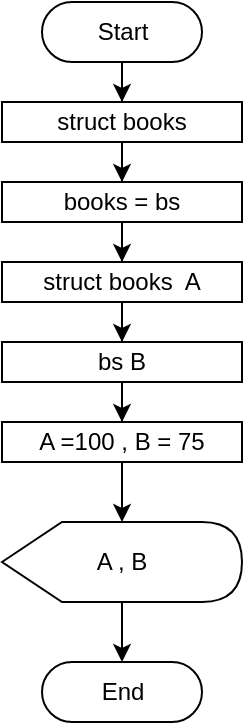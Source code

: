 <mxfile version="20.6.2" type="device" pages="5"><diagram id="WBt2cBZp-UyxefC1kmJ4" name="1"><mxGraphModel dx="1038" dy="579" grid="1" gridSize="10" guides="1" tooltips="1" connect="1" arrows="1" fold="1" page="1" pageScale="1" pageWidth="827" pageHeight="1169" math="0" shadow="0"><root><mxCell id="0"/><mxCell id="1" parent="0"/><mxCell id="XUrI25JuiifUKgTMVYti-3" value="" style="edgeStyle=orthogonalEdgeStyle;rounded=0;orthogonalLoop=1;jettySize=auto;html=1;" edge="1" parent="1" source="XUrI25JuiifUKgTMVYti-1" target="XUrI25JuiifUKgTMVYti-2"><mxGeometry relative="1" as="geometry"/></mxCell><mxCell id="XUrI25JuiifUKgTMVYti-1" value="Start" style="html=1;dashed=0;whitespace=wrap;shape=mxgraph.dfd.start" vertex="1" parent="1"><mxGeometry x="150" y="60" width="80" height="30" as="geometry"/></mxCell><mxCell id="XUrI25JuiifUKgTMVYti-5" value="" style="edgeStyle=orthogonalEdgeStyle;rounded=0;orthogonalLoop=1;jettySize=auto;html=1;" edge="1" parent="1" source="XUrI25JuiifUKgTMVYti-2" target="XUrI25JuiifUKgTMVYti-4"><mxGeometry relative="1" as="geometry"/></mxCell><mxCell id="XUrI25JuiifUKgTMVYti-2" value="struct books" style="rounded=0;whiteSpace=wrap;html=1;" vertex="1" parent="1"><mxGeometry x="130" y="110" width="120" height="20" as="geometry"/></mxCell><mxCell id="XUrI25JuiifUKgTMVYti-7" value="" style="edgeStyle=orthogonalEdgeStyle;rounded=0;orthogonalLoop=1;jettySize=auto;html=1;" edge="1" parent="1" source="XUrI25JuiifUKgTMVYti-4" target="XUrI25JuiifUKgTMVYti-6"><mxGeometry relative="1" as="geometry"/></mxCell><mxCell id="XUrI25JuiifUKgTMVYti-4" value="books = bs" style="rounded=0;whiteSpace=wrap;html=1;" vertex="1" parent="1"><mxGeometry x="130" y="150" width="120" height="20" as="geometry"/></mxCell><mxCell id="XUrI25JuiifUKgTMVYti-9" value="" style="edgeStyle=orthogonalEdgeStyle;rounded=0;orthogonalLoop=1;jettySize=auto;html=1;" edge="1" parent="1" source="XUrI25JuiifUKgTMVYti-6" target="XUrI25JuiifUKgTMVYti-8"><mxGeometry relative="1" as="geometry"/></mxCell><mxCell id="XUrI25JuiifUKgTMVYti-6" value="struct books&amp;nbsp; A" style="rounded=0;whiteSpace=wrap;html=1;" vertex="1" parent="1"><mxGeometry x="130" y="190" width="120" height="20" as="geometry"/></mxCell><mxCell id="XUrI25JuiifUKgTMVYti-11" value="" style="edgeStyle=orthogonalEdgeStyle;rounded=0;orthogonalLoop=1;jettySize=auto;html=1;" edge="1" parent="1" source="XUrI25JuiifUKgTMVYti-8" target="XUrI25JuiifUKgTMVYti-10"><mxGeometry relative="1" as="geometry"/></mxCell><mxCell id="XUrI25JuiifUKgTMVYti-8" value="bs B" style="rounded=0;whiteSpace=wrap;html=1;" vertex="1" parent="1"><mxGeometry x="130" y="230" width="120" height="20" as="geometry"/></mxCell><mxCell id="XUrI25JuiifUKgTMVYti-13" value="" style="edgeStyle=orthogonalEdgeStyle;rounded=0;orthogonalLoop=1;jettySize=auto;html=1;" edge="1" parent="1" source="XUrI25JuiifUKgTMVYti-10" target="XUrI25JuiifUKgTMVYti-12"><mxGeometry relative="1" as="geometry"/></mxCell><mxCell id="XUrI25JuiifUKgTMVYti-10" value="A =100 , B = 75" style="rounded=0;whiteSpace=wrap;html=1;" vertex="1" parent="1"><mxGeometry x="130" y="270" width="120" height="20" as="geometry"/></mxCell><mxCell id="XUrI25JuiifUKgTMVYti-15" value="" style="edgeStyle=orthogonalEdgeStyle;rounded=0;orthogonalLoop=1;jettySize=auto;html=1;" edge="1" parent="1" source="XUrI25JuiifUKgTMVYti-12" target="XUrI25JuiifUKgTMVYti-14"><mxGeometry relative="1" as="geometry"/></mxCell><mxCell id="XUrI25JuiifUKgTMVYti-12" value="A , B" style="shape=display;whiteSpace=wrap;html=1;" vertex="1" parent="1"><mxGeometry x="130" y="320" width="120" height="40" as="geometry"/></mxCell><mxCell id="XUrI25JuiifUKgTMVYti-14" value="End" style="html=1;dashed=0;whitespace=wrap;shape=mxgraph.dfd.start" vertex="1" parent="1"><mxGeometry x="150" y="390" width="80" height="30" as="geometry"/></mxCell></root></mxGraphModel></diagram><diagram id="CCjrb3TTczNUplhbNu5K" name="2"><mxGraphModel dx="865" dy="483" grid="1" gridSize="10" guides="1" tooltips="1" connect="1" arrows="1" fold="1" page="1" pageScale="1" pageWidth="827" pageHeight="1169" math="0" shadow="0"><root><mxCell id="0"/><mxCell id="1" parent="0"/><mxCell id="oQQ0jHlYkMn-v0Fr5uEV-3" value="" style="edgeStyle=orthogonalEdgeStyle;rounded=0;orthogonalLoop=1;jettySize=auto;html=1;" edge="1" parent="1" source="oQQ0jHlYkMn-v0Fr5uEV-1" target="oQQ0jHlYkMn-v0Fr5uEV-2"><mxGeometry relative="1" as="geometry"/></mxCell><mxCell id="oQQ0jHlYkMn-v0Fr5uEV-1" value="t_number" style="html=1;dashed=0;whitespace=wrap;shape=mxgraph.dfd.start" vertex="1" parent="1"><mxGeometry x="75" y="30" width="80" height="30" as="geometry"/></mxCell><mxCell id="oQQ0jHlYkMn-v0Fr5uEV-5" value="" style="edgeStyle=orthogonalEdgeStyle;rounded=0;orthogonalLoop=1;jettySize=auto;html=1;" edge="1" parent="1" source="oQQ0jHlYkMn-v0Fr5uEV-2" target="oQQ0jHlYkMn-v0Fr5uEV-4"><mxGeometry relative="1" as="geometry"/></mxCell><mxCell id="oQQ0jHlYkMn-v0Fr5uEV-2" value="struct totalNumber totalnum" style="rounded=0;whiteSpace=wrap;html=1;" vertex="1" parent="1"><mxGeometry x="30" y="90" width="170" height="30" as="geometry"/></mxCell><mxCell id="oQQ0jHlYkMn-v0Fr5uEV-7" value="" style="edgeStyle=orthogonalEdgeStyle;rounded=0;orthogonalLoop=1;jettySize=auto;html=1;" edge="1" parent="1" source="oQQ0jHlYkMn-v0Fr5uEV-4" target="oQQ0jHlYkMn-v0Fr5uEV-6"><mxGeometry relative="1" as="geometry"/></mxCell><mxCell id="oQQ0jHlYkMn-v0Fr5uEV-4" value="totalnum = *total" style="rounded=0;whiteSpace=wrap;html=1;" vertex="1" parent="1"><mxGeometry x="55" y="140" width="120" height="30" as="geometry"/></mxCell><mxCell id="oQQ0jHlYkMn-v0Fr5uEV-9" value="" style="edgeStyle=orthogonalEdgeStyle;rounded=0;orthogonalLoop=1;jettySize=auto;html=1;" edge="1" parent="1" source="oQQ0jHlYkMn-v0Fr5uEV-6" target="oQQ0jHlYkMn-v0Fr5uEV-8"><mxGeometry relative="1" as="geometry"/></mxCell><mxCell id="oQQ0jHlYkMn-v0Fr5uEV-6" value="totalnum = 100" style="rounded=0;whiteSpace=wrap;html=1;" vertex="1" parent="1"><mxGeometry x="55" y="190" width="120" height="30" as="geometry"/></mxCell><mxCell id="oQQ0jHlYkMn-v0Fr5uEV-12" style="edgeStyle=orthogonalEdgeStyle;rounded=0;orthogonalLoop=1;jettySize=auto;html=1;entryX=0.5;entryY=0.5;entryDx=0;entryDy=-15;entryPerimeter=0;" edge="1" parent="1" source="oQQ0jHlYkMn-v0Fr5uEV-8" target="oQQ0jHlYkMn-v0Fr5uEV-10"><mxGeometry relative="1" as="geometry"/></mxCell><mxCell id="oQQ0jHlYkMn-v0Fr5uEV-8" value="*total = totalnum" style="rounded=0;whiteSpace=wrap;html=1;" vertex="1" parent="1"><mxGeometry x="55" y="240" width="120" height="30" as="geometry"/></mxCell><mxCell id="oQQ0jHlYkMn-v0Fr5uEV-10" value="End Func." style="html=1;dashed=0;whitespace=wrap;shape=mxgraph.dfd.start" vertex="1" parent="1"><mxGeometry x="75" y="290" width="80" height="30" as="geometry"/></mxCell><mxCell id="oQQ0jHlYkMn-v0Fr5uEV-15" value="" style="edgeStyle=orthogonalEdgeStyle;rounded=0;orthogonalLoop=1;jettySize=auto;html=1;" edge="1" parent="1" source="oQQ0jHlYkMn-v0Fr5uEV-13" target="oQQ0jHlYkMn-v0Fr5uEV-14"><mxGeometry relative="1" as="geometry"/></mxCell><mxCell id="oQQ0jHlYkMn-v0Fr5uEV-13" value="Start" style="html=1;dashed=0;whitespace=wrap;shape=mxgraph.dfd.start" vertex="1" parent="1"><mxGeometry x="285" y="30" width="80" height="30" as="geometry"/></mxCell><mxCell id="oQQ0jHlYkMn-v0Fr5uEV-17" value="" style="edgeStyle=orthogonalEdgeStyle;rounded=0;orthogonalLoop=1;jettySize=auto;html=1;" edge="1" parent="1" source="oQQ0jHlYkMn-v0Fr5uEV-14" target="oQQ0jHlYkMn-v0Fr5uEV-16"><mxGeometry relative="1" as="geometry"/></mxCell><mxCell id="oQQ0jHlYkMn-v0Fr5uEV-14" value="struct totalNumber" style="rounded=0;whiteSpace=wrap;html=1;" vertex="1" parent="1"><mxGeometry x="265" y="80" width="120" height="30" as="geometry"/></mxCell><mxCell id="oQQ0jHlYkMn-v0Fr5uEV-19" value="" style="edgeStyle=orthogonalEdgeStyle;rounded=0;orthogonalLoop=1;jettySize=auto;html=1;" edge="1" parent="1" source="oQQ0jHlYkMn-v0Fr5uEV-16" target="oQQ0jHlYkMn-v0Fr5uEV-18"><mxGeometry relative="1" as="geometry"/></mxCell><mxCell id="oQQ0jHlYkMn-v0Fr5uEV-16" value="struct totalNumber t" style="rounded=0;whiteSpace=wrap;html=1;" vertex="1" parent="1"><mxGeometry x="255" y="130" width="140" height="30" as="geometry"/></mxCell><mxCell id="QlP8G1Njci3eXr5nNkVS-2" value="" style="edgeStyle=orthogonalEdgeStyle;rounded=0;orthogonalLoop=1;jettySize=auto;html=1;" edge="1" parent="1" source="oQQ0jHlYkMn-v0Fr5uEV-18" target="QlP8G1Njci3eXr5nNkVS-1"><mxGeometry relative="1" as="geometry"/></mxCell><mxCell id="oQQ0jHlYkMn-v0Fr5uEV-18" value="t_number" style="shape=process;whiteSpace=wrap;html=1;backgroundOutline=1;" vertex="1" parent="1"><mxGeometry x="255" y="185" width="140" height="35" as="geometry"/></mxCell><mxCell id="QlP8G1Njci3eXr5nNkVS-4" value="" style="edgeStyle=orthogonalEdgeStyle;rounded=0;orthogonalLoop=1;jettySize=auto;html=1;" edge="1" parent="1" source="QlP8G1Njci3eXr5nNkVS-1" target="QlP8G1Njci3eXr5nNkVS-3"><mxGeometry relative="1" as="geometry"/></mxCell><mxCell id="QlP8G1Njci3eXr5nNkVS-1" value="t" style="shape=display;whiteSpace=wrap;html=1;" vertex="1" parent="1"><mxGeometry x="265" y="240" width="120" height="30" as="geometry"/></mxCell><mxCell id="QlP8G1Njci3eXr5nNkVS-3" value="End" style="html=1;dashed=0;whitespace=wrap;shape=mxgraph.dfd.start" vertex="1" parent="1"><mxGeometry x="285" y="290" width="80" height="30" as="geometry"/></mxCell><mxCell id="ZtDYn0J0kJgSIHkpBu4A-1" value="&lt;b&gt;Main&lt;/b&gt;" style="text;html=1;align=center;verticalAlign=middle;resizable=0;points=[];autosize=1;strokeColor=none;fillColor=none;" vertex="1" parent="1"><mxGeometry x="300" width="50" height="30" as="geometry"/></mxCell></root></mxGraphModel></diagram><diagram id="DgIsb236jC_fREFW_HFr" name="3"><mxGraphModel dx="716" dy="399" grid="1" gridSize="10" guides="1" tooltips="1" connect="1" arrows="1" fold="1" page="1" pageScale="1" pageWidth="827" pageHeight="1169" math="0" shadow="0"><root><mxCell id="0"/><mxCell id="1" parent="0"/><mxCell id="2wircBXIsso_b6iT395k-3" value="" style="edgeStyle=orthogonalEdgeStyle;rounded=0;orthogonalLoop=1;jettySize=auto;html=1;" edge="1" parent="1" source="2wircBXIsso_b6iT395k-1" target="2wircBXIsso_b6iT395k-2"><mxGeometry relative="1" as="geometry"/></mxCell><mxCell id="2wircBXIsso_b6iT395k-1" value="wallet" style="html=1;dashed=0;whitespace=wrap;shape=mxgraph.dfd.start" vertex="1" parent="1"><mxGeometry x="50" y="30" width="80" height="30" as="geometry"/></mxCell><mxCell id="2wircBXIsso_b6iT395k-5" value="" style="edgeStyle=orthogonalEdgeStyle;rounded=0;orthogonalLoop=1;jettySize=auto;html=1;" edge="1" parent="1" source="2wircBXIsso_b6iT395k-2" target="2wircBXIsso_b6iT395k-4"><mxGeometry relative="1" as="geometry"/></mxCell><mxCell id="2wircBXIsso_b6iT395k-2" value="a = 20" style="rounded=0;whiteSpace=wrap;html=1;" vertex="1" parent="1"><mxGeometry x="30" y="80" width="120" height="30" as="geometry"/></mxCell><mxCell id="2wircBXIsso_b6iT395k-7" value="" style="edgeStyle=orthogonalEdgeStyle;rounded=0;orthogonalLoop=1;jettySize=auto;html=1;" edge="1" parent="1" source="2wircBXIsso_b6iT395k-4" target="2wircBXIsso_b6iT395k-6"><mxGeometry relative="1" as="geometry"/></mxCell><mxCell id="2wircBXIsso_b6iT395k-4" value="a + 30" style="rounded=0;whiteSpace=wrap;html=1;" vertex="1" parent="1"><mxGeometry x="30" y="130" width="120" height="30" as="geometry"/></mxCell><mxCell id="2wircBXIsso_b6iT395k-6" value="return a" style="html=1;dashed=0;whitespace=wrap;shape=mxgraph.dfd.start" vertex="1" parent="1"><mxGeometry x="50" y="180" width="80" height="30" as="geometry"/></mxCell><mxCell id="2wircBXIsso_b6iT395k-10" value="" style="edgeStyle=orthogonalEdgeStyle;rounded=0;orthogonalLoop=1;jettySize=auto;html=1;" edge="1" parent="1" source="2wircBXIsso_b6iT395k-8" target="2wircBXIsso_b6iT395k-9"><mxGeometry relative="1" as="geometry"/></mxCell><mxCell id="2wircBXIsso_b6iT395k-8" value="Start" style="html=1;dashed=0;whitespace=wrap;shape=mxgraph.dfd.start" vertex="1" parent="1"><mxGeometry x="200" y="30" width="80" height="30" as="geometry"/></mxCell><mxCell id="2wircBXIsso_b6iT395k-12" value="" style="edgeStyle=orthogonalEdgeStyle;rounded=0;orthogonalLoop=1;jettySize=auto;html=1;" edge="1" parent="1" source="2wircBXIsso_b6iT395k-9" target="2wircBXIsso_b6iT395k-11"><mxGeometry relative="1" as="geometry"/></mxCell><mxCell id="2wircBXIsso_b6iT395k-9" value="struct Money" style="rounded=0;whiteSpace=wrap;html=1;" vertex="1" parent="1"><mxGeometry x="180" y="80" width="120" height="30" as="geometry"/></mxCell><mxCell id="2wircBXIsso_b6iT395k-14" value="" style="edgeStyle=orthogonalEdgeStyle;rounded=0;orthogonalLoop=1;jettySize=auto;html=1;" edge="1" parent="1" source="2wircBXIsso_b6iT395k-11" target="2wircBXIsso_b6iT395k-13"><mxGeometry relative="1" as="geometry"/></mxCell><mxCell id="2wircBXIsso_b6iT395k-11" value="struct Money p" style="rounded=0;whiteSpace=wrap;html=1;" vertex="1" parent="1"><mxGeometry x="180" y="130" width="120" height="30" as="geometry"/></mxCell><mxCell id="FWIDsJnvZJbreQ0ktKFC-2" value="" style="edgeStyle=orthogonalEdgeStyle;rounded=0;orthogonalLoop=1;jettySize=auto;html=1;" edge="1" parent="1" source="2wircBXIsso_b6iT395k-13" target="FWIDsJnvZJbreQ0ktKFC-1"><mxGeometry relative="1" as="geometry"/></mxCell><mxCell id="2wircBXIsso_b6iT395k-13" value="wallet" style="shape=process;whiteSpace=wrap;html=1;backgroundOutline=1;" vertex="1" parent="1"><mxGeometry x="180" y="180" width="120" height="30" as="geometry"/></mxCell><mxCell id="FWIDsJnvZJbreQ0ktKFC-4" value="" style="edgeStyle=orthogonalEdgeStyle;rounded=0;orthogonalLoop=1;jettySize=auto;html=1;" edge="1" parent="1" source="FWIDsJnvZJbreQ0ktKFC-1" target="FWIDsJnvZJbreQ0ktKFC-3"><mxGeometry relative="1" as="geometry"/></mxCell><mxCell id="FWIDsJnvZJbreQ0ktKFC-1" value="p" style="shape=display;whiteSpace=wrap;html=1;" vertex="1" parent="1"><mxGeometry x="180" y="230" width="120" height="30" as="geometry"/></mxCell><mxCell id="FWIDsJnvZJbreQ0ktKFC-3" value="End" style="html=1;dashed=0;whitespace=wrap;shape=mxgraph.dfd.start" vertex="1" parent="1"><mxGeometry x="200" y="280" width="80" height="30" as="geometry"/></mxCell><mxCell id="FWIDsJnvZJbreQ0ktKFC-5" value="&lt;b&gt;Main&lt;/b&gt;" style="text;html=1;align=center;verticalAlign=middle;resizable=0;points=[];autosize=1;strokeColor=none;fillColor=none;" vertex="1" parent="1"><mxGeometry x="215" width="50" height="30" as="geometry"/></mxCell></root></mxGraphModel></diagram><diagram id="-oB2k5LvDmu-tAPBfSAu" name="4"><mxGraphModel dx="593" dy="331" grid="1" gridSize="10" guides="1" tooltips="1" connect="1" arrows="1" fold="1" page="1" pageScale="1" pageWidth="827" pageHeight="1169" math="0" shadow="0"><root><mxCell id="0"/><mxCell id="1" parent="0"/><mxCell id="BXvaytxuCFscTUusAImO-3" value="" style="edgeStyle=orthogonalEdgeStyle;rounded=0;orthogonalLoop=1;jettySize=auto;html=1;" edge="1" parent="1" source="BXvaytxuCFscTUusAImO-1" target="BXvaytxuCFscTUusAImO-2"><mxGeometry relative="1" as="geometry"/></mxCell><mxCell id="BXvaytxuCFscTUusAImO-1" value="Start" style="html=1;dashed=0;whitespace=wrap;shape=mxgraph.dfd.start" vertex="1" parent="1"><mxGeometry x="170" y="40" width="80" height="30" as="geometry"/></mxCell><mxCell id="BXvaytxuCFscTUusAImO-5" value="" style="edgeStyle=orthogonalEdgeStyle;rounded=0;orthogonalLoop=1;jettySize=auto;html=1;" edge="1" parent="1" source="BXvaytxuCFscTUusAImO-2" target="BXvaytxuCFscTUusAImO-4"><mxGeometry relative="1" as="geometry"/></mxCell><mxCell id="BXvaytxuCFscTUusAImO-2" value="struct Distance" style="rounded=0;whiteSpace=wrap;html=1;" vertex="1" parent="1"><mxGeometry x="150" y="90" width="120" height="30" as="geometry"/></mxCell><mxCell id="BXvaytxuCFscTUusAImO-7" value="" style="edgeStyle=orthogonalEdgeStyle;rounded=0;orthogonalLoop=1;jettySize=auto;html=1;" edge="1" parent="1" source="BXvaytxuCFscTUusAImO-4" target="BXvaytxuCFscTUusAImO-6"><mxGeometry relative="1" as="geometry"/></mxCell><mxCell id="BXvaytxuCFscTUusAImO-4" value="Distance *a , d" style="rounded=0;whiteSpace=wrap;html=1;" vertex="1" parent="1"><mxGeometry x="150" y="140" width="120" height="30" as="geometry"/></mxCell><mxCell id="BXvaytxuCFscTUusAImO-9" value="" style="edgeStyle=orthogonalEdgeStyle;rounded=0;orthogonalLoop=1;jettySize=auto;html=1;" edge="1" parent="1" source="BXvaytxuCFscTUusAImO-6" target="BXvaytxuCFscTUusAImO-8"><mxGeometry relative="1" as="geometry"/></mxCell><mxCell id="BXvaytxuCFscTUusAImO-6" value="a = &amp;amp;d" style="rounded=0;whiteSpace=wrap;html=1;" vertex="1" parent="1"><mxGeometry x="150" y="190" width="120" height="30" as="geometry"/></mxCell><mxCell id="J8M-cAB-w-b1vcGIoynl-2" value="" style="edgeStyle=orthogonalEdgeStyle;rounded=0;orthogonalLoop=1;jettySize=auto;html=1;" edge="1" parent="1" source="BXvaytxuCFscTUusAImO-8" target="J8M-cAB-w-b1vcGIoynl-1"><mxGeometry relative="1" as="geometry"/></mxCell><mxCell id="BXvaytxuCFscTUusAImO-8" value="d" style="shape=parallelogram;perimeter=parallelogramPerimeter;whiteSpace=wrap;html=1;fixedSize=1;" vertex="1" parent="1"><mxGeometry x="150" y="240" width="120" height="30" as="geometry"/></mxCell><mxCell id="J8M-cAB-w-b1vcGIoynl-4" value="" style="edgeStyle=orthogonalEdgeStyle;rounded=0;orthogonalLoop=1;jettySize=auto;html=1;" edge="1" parent="1" source="J8M-cAB-w-b1vcGIoynl-1" target="J8M-cAB-w-b1vcGIoynl-3"><mxGeometry relative="1" as="geometry"/></mxCell><mxCell id="J8M-cAB-w-b1vcGIoynl-1" value="d" style="shape=display;whiteSpace=wrap;html=1;" vertex="1" parent="1"><mxGeometry x="150" y="290" width="120" height="30" as="geometry"/></mxCell><mxCell id="J8M-cAB-w-b1vcGIoynl-3" value="End" style="html=1;dashed=0;whitespace=wrap;shape=mxgraph.dfd.start" vertex="1" parent="1"><mxGeometry x="170" y="340" width="80" height="30" as="geometry"/></mxCell></root></mxGraphModel></diagram><diagram id="oDyW1SNLlnW4otc7oY5l" name="5"><mxGraphModel dx="716" dy="399" grid="1" gridSize="10" guides="1" tooltips="1" connect="1" arrows="1" fold="1" page="1" pageScale="1" pageWidth="827" pageHeight="1169" math="0" shadow="0"><root><mxCell id="0"/><mxCell id="1" parent="0"/><mxCell id="fV_g3rJj2madG7ao1z_G-3" value="" style="edgeStyle=orthogonalEdgeStyle;rounded=0;orthogonalLoop=1;jettySize=auto;html=1;" edge="1" parent="1" source="fV_g3rJj2madG7ao1z_G-1" target="fV_g3rJj2madG7ao1z_G-2"><mxGeometry relative="1" as="geometry"/></mxCell><mxCell id="fV_g3rJj2madG7ao1z_G-1" value="Pack" style="html=1;dashed=0;whitespace=wrap;shape=mxgraph.dfd.start" vertex="1" parent="1"><mxGeometry x="63.75" y="20" width="80" height="30" as="geometry"/></mxCell><mxCell id="fV_g3rJj2madG7ao1z_G-5" value="" style="edgeStyle=orthogonalEdgeStyle;rounded=0;orthogonalLoop=1;jettySize=auto;html=1;" edge="1" parent="1" source="fV_g3rJj2madG7ao1z_G-2" target="fV_g3rJj2madG7ao1z_G-4"><mxGeometry relative="1" as="geometry"/></mxCell><mxCell id="fV_g3rJj2madG7ao1z_G-2" value="struct Gacha rollnum , p" style="rounded=0;whiteSpace=wrap;html=1;" vertex="1" parent="1"><mxGeometry x="20" y="70" width="167.5" height="30" as="geometry"/></mxCell><mxCell id="fV_g3rJj2madG7ao1z_G-7" value="" style="edgeStyle=orthogonalEdgeStyle;rounded=0;orthogonalLoop=1;jettySize=auto;html=1;" edge="1" parent="1" source="fV_g3rJj2madG7ao1z_G-4" target="fV_g3rJj2madG7ao1z_G-6"><mxGeometry relative="1" as="geometry"/></mxCell><mxCell id="fV_g3rJj2madG7ao1z_G-4" value="rollnum = *tt_roll" style="rounded=0;whiteSpace=wrap;html=1;" vertex="1" parent="1"><mxGeometry x="43.75" y="120" width="120" height="30" as="geometry"/></mxCell><mxCell id="fV_g3rJj2madG7ao1z_G-9" value="" style="edgeStyle=orthogonalEdgeStyle;rounded=0;orthogonalLoop=1;jettySize=auto;html=1;" edge="1" parent="1" source="fV_g3rJj2madG7ao1z_G-6" target="fV_g3rJj2madG7ao1z_G-8"><mxGeometry relative="1" as="geometry"/></mxCell><mxCell id="fV_g3rJj2madG7ao1z_G-6" value="p" style="shape=parallelogram;perimeter=parallelogramPerimeter;whiteSpace=wrap;html=1;fixedSize=1;" vertex="1" parent="1"><mxGeometry x="43.75" y="170" width="120" height="30" as="geometry"/></mxCell><mxCell id="fV_g3rJj2madG7ao1z_G-11" value="" style="edgeStyle=orthogonalEdgeStyle;rounded=0;orthogonalLoop=1;jettySize=auto;html=1;" edge="1" parent="1" source="fV_g3rJj2madG7ao1z_G-8" target="fV_g3rJj2madG7ao1z_G-10"><mxGeometry relative="1" as="geometry"/></mxCell><mxCell id="fV_g3rJj2madG7ao1z_G-8" value="rollnum = p" style="rounded=0;whiteSpace=wrap;html=1;" vertex="1" parent="1"><mxGeometry x="43.75" y="220" width="120" height="30" as="geometry"/></mxCell><mxCell id="fV_g3rJj2madG7ao1z_G-13" value="" style="edgeStyle=orthogonalEdgeStyle;rounded=0;orthogonalLoop=1;jettySize=auto;html=1;" edge="1" parent="1" source="fV_g3rJj2madG7ao1z_G-10" target="fV_g3rJj2madG7ao1z_G-12"><mxGeometry relative="1" as="geometry"/></mxCell><mxCell id="fV_g3rJj2madG7ao1z_G-10" value="*tt_roll = rollnum" style="rounded=0;whiteSpace=wrap;html=1;" vertex="1" parent="1"><mxGeometry x="43.75" y="270" width="120" height="30" as="geometry"/></mxCell><mxCell id="fV_g3rJj2madG7ao1z_G-12" value="End Func." style="html=1;dashed=0;whitespace=wrap;shape=mxgraph.dfd.start" vertex="1" parent="1"><mxGeometry x="63.75" y="320" width="80" height="30" as="geometry"/></mxCell><mxCell id="fV_g3rJj2madG7ao1z_G-17" value="" style="edgeStyle=orthogonalEdgeStyle;rounded=0;orthogonalLoop=1;jettySize=auto;html=1;" edge="1" parent="1" source="fV_g3rJj2madG7ao1z_G-15" target="fV_g3rJj2madG7ao1z_G-16"><mxGeometry relative="1" as="geometry"/></mxCell><mxCell id="fV_g3rJj2madG7ao1z_G-15" value="Start" style="html=1;dashed=0;whitespace=wrap;shape=mxgraph.dfd.start" vertex="1" parent="1"><mxGeometry x="250" y="30" width="80" height="30" as="geometry"/></mxCell><mxCell id="fV_g3rJj2madG7ao1z_G-19" value="" style="edgeStyle=orthogonalEdgeStyle;rounded=0;orthogonalLoop=1;jettySize=auto;html=1;" edge="1" parent="1" source="fV_g3rJj2madG7ao1z_G-16" target="fV_g3rJj2madG7ao1z_G-18"><mxGeometry relative="1" as="geometry"/></mxCell><mxCell id="fV_g3rJj2madG7ao1z_G-16" value="struct Gacha" style="rounded=0;whiteSpace=wrap;html=1;" vertex="1" parent="1"><mxGeometry x="230" y="80" width="120" height="30" as="geometry"/></mxCell><mxCell id="fV_g3rJj2madG7ao1z_G-21" value="" style="edgeStyle=orthogonalEdgeStyle;rounded=0;orthogonalLoop=1;jettySize=auto;html=1;" edge="1" parent="1" source="fV_g3rJj2madG7ao1z_G-18" target="fV_g3rJj2madG7ao1z_G-20"><mxGeometry relative="1" as="geometry"/></mxCell><mxCell id="fV_g3rJj2madG7ao1z_G-18" value="struct Gacha s" style="rounded=0;whiteSpace=wrap;html=1;" vertex="1" parent="1"><mxGeometry x="230" y="140" width="120" height="30" as="geometry"/></mxCell><mxCell id="YBwuG__8k4QQaWjGFN1J-2" value="" style="edgeStyle=orthogonalEdgeStyle;rounded=0;orthogonalLoop=1;jettySize=auto;html=1;" edge="1" parent="1" source="fV_g3rJj2madG7ao1z_G-20" target="YBwuG__8k4QQaWjGFN1J-1"><mxGeometry relative="1" as="geometry"/></mxCell><mxCell id="fV_g3rJj2madG7ao1z_G-20" value="Pack" style="shape=process;whiteSpace=wrap;html=1;backgroundOutline=1;" vertex="1" parent="1"><mxGeometry x="230" y="190" width="120" height="30" as="geometry"/></mxCell><mxCell id="YBwuG__8k4QQaWjGFN1J-4" value="" style="edgeStyle=orthogonalEdgeStyle;rounded=0;orthogonalLoop=1;jettySize=auto;html=1;" edge="1" parent="1" source="YBwuG__8k4QQaWjGFN1J-1" target="YBwuG__8k4QQaWjGFN1J-3"><mxGeometry relative="1" as="geometry"/></mxCell><mxCell id="YBwuG__8k4QQaWjGFN1J-1" value="s" style="shape=display;whiteSpace=wrap;html=1;" vertex="1" parent="1"><mxGeometry x="230" y="240" width="120" height="30" as="geometry"/></mxCell><mxCell id="YBwuG__8k4QQaWjGFN1J-3" value="End" style="html=1;dashed=0;whitespace=wrap;shape=mxgraph.dfd.start" vertex="1" parent="1"><mxGeometry x="250" y="290" width="80" height="30" as="geometry"/></mxCell><mxCell id="YBwuG__8k4QQaWjGFN1J-5" value="&lt;b&gt;Main&lt;/b&gt;" style="text;html=1;align=center;verticalAlign=middle;resizable=0;points=[];autosize=1;strokeColor=none;fillColor=none;" vertex="1" parent="1"><mxGeometry x="265" width="50" height="30" as="geometry"/></mxCell></root></mxGraphModel></diagram></mxfile>